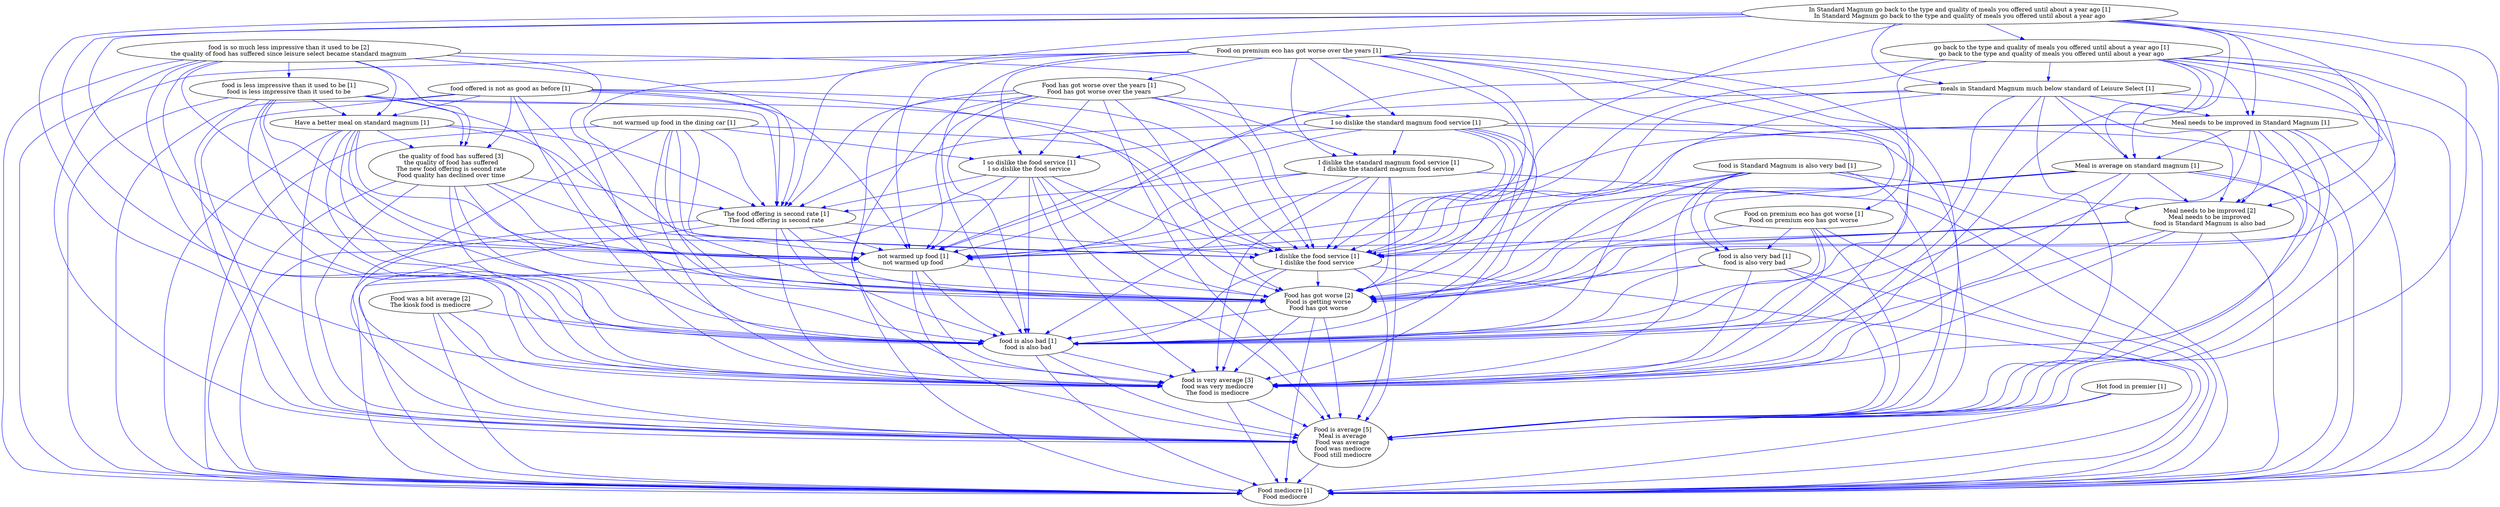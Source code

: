 digraph collapsedGraph {
"food is so much less impressive than it used to be [2]\nthe quality of food has suffered since leisure select became standard magnum""food is very average [3]\nfood was very mediocre\nThe food is mediocre""Meal needs to be improved [2]\nMeal needs to be improved\nfood is Standard Magnum is also bad""Food has got worse [2]\nFood is getting worse\nFood has got worse""Food is average [5]\nMeal is average\nFood was average\nfood was mediocre\nFood still mediocre""Food was a bit average [2]\nThe kiosk food is mediocre""the quality of food has suffered [3]\nthe quality of food has suffered\nThe new food offering is second rate\nFood quality has declined over time""Food mediocre [1]\nFood mediocre""Food on premium eco has got worse over the years [1]""Food on premium eco has got worse [1]\nFood on premium eco has got worse""Food has got worse over the years [1]\nFood has got worse over the years""Have a better meal on standard magnum [1]""Hot food in premier [1]""I so dislike the standard magnum food service [1]""I dislike the standard magnum food service [1]\nI dislike the standard magnum food service""I dislike the food service [1]\nI dislike the food service""I so dislike the food service [1]\nI so dislike the food service""In Standard Magnum go back to the type and quality of meals you offered until about a year ago [1]\nIn Standard Magnum go back to the type and quality of meals you offered until about a year ago""go back to the type and quality of meals you offered until about a year ago [1]\ngo back to the type and quality of meals you offered until about a year ago""Meal is average on standard magnum [1]""Meal needs to be improved in Standard Magnum [1]""The food offering is second rate [1]\nThe food offering is second rate""food is Standard Magnum is also very bad [1]""food is also bad [1]\nfood is also bad""food is also very bad [1]\nfood is also very bad""food is less impressive than it used to be [1]\nfood is less impressive than it used to be""food offered is not as good as before [1]""meals in Standard Magnum much below standard of Leisure Select [1]""not warmed up food in the dining car [1]""not warmed up food [1]\nnot warmed up food""food is Standard Magnum is also very bad [1]" -> "Food is average [5]\nMeal is average\nFood was average\nfood was mediocre\nFood still mediocre" [color=blue]
"food is Standard Magnum is also very bad [1]" -> "I dislike the food service [1]\nI dislike the food service" [color=blue]
"food is Standard Magnum is also very bad [1]" -> "Food mediocre [1]\nFood mediocre" [color=blue]
"food is Standard Magnum is also very bad [1]" -> "food is very average [3]\nfood was very mediocre\nThe food is mediocre" [color=blue]
"Meal needs to be improved [2]\nMeal needs to be improved\nfood is Standard Magnum is also bad" -> "food is very average [3]\nfood was very mediocre\nThe food is mediocre" [color=blue]
"the quality of food has suffered [3]\nthe quality of food has suffered\nThe new food offering is second rate\nFood quality has declined over time" -> "food is very average [3]\nfood was very mediocre\nThe food is mediocre" [color=blue]
"the quality of food has suffered [3]\nthe quality of food has suffered\nThe new food offering is second rate\nFood quality has declined over time" -> "The food offering is second rate [1]\nThe food offering is second rate" [color=blue]
"food is Standard Magnum is also very bad [1]" -> "Food has got worse [2]\nFood is getting worse\nFood has got worse" [color=blue]
"Food has got worse [2]\nFood is getting worse\nFood has got worse" -> "Food mediocre [1]\nFood mediocre" [color=blue]
"Food has got worse [2]\nFood is getting worse\nFood has got worse" -> "food is also bad [1]\nfood is also bad" [color=blue]
"The food offering is second rate [1]\nThe food offering is second rate" -> "food is also bad [1]\nfood is also bad" [color=blue]
"food is Standard Magnum is also very bad [1]" -> "Meal needs to be improved [2]\nMeal needs to be improved\nfood is Standard Magnum is also bad" [color=blue]
"The food offering is second rate [1]\nThe food offering is second rate" -> "Food mediocre [1]\nFood mediocre" [color=blue]
"food is so much less impressive than it used to be [2]\nthe quality of food has suffered since leisure select became standard magnum" -> "Food has got worse [2]\nFood is getting worse\nFood has got worse" [color=blue]
"go back to the type and quality of meals you offered until about a year ago [1]\ngo back to the type and quality of meals you offered until about a year ago" -> "Meal needs to be improved [2]\nMeal needs to be improved\nfood is Standard Magnum is also bad" [color=blue]
"The food offering is second rate [1]\nThe food offering is second rate" -> "I dislike the food service [1]\nI dislike the food service" [color=blue]
"food is so much less impressive than it used to be [2]\nthe quality of food has suffered since leisure select became standard magnum" -> "The food offering is second rate [1]\nThe food offering is second rate" [color=blue]
"go back to the type and quality of meals you offered until about a year ago [1]\ngo back to the type and quality of meals you offered until about a year ago" -> "meals in Standard Magnum much below standard of Leisure Select [1]" [color=blue]
"The food offering is second rate [1]\nThe food offering is second rate" -> "Food is average [5]\nMeal is average\nFood was average\nfood was mediocre\nFood still mediocre" [color=blue]
"The food offering is second rate [1]\nThe food offering is second rate" -> "Food has got worse [2]\nFood is getting worse\nFood has got worse" [color=blue]
"food is also bad [1]\nfood is also bad" -> "food is very average [3]\nfood was very mediocre\nThe food is mediocre" [color=blue]
"not warmed up food in the dining car [1]" -> "Food is average [5]\nMeal is average\nFood was average\nfood was mediocre\nFood still mediocre" [color=blue]
"Meal needs to be improved [2]\nMeal needs to be improved\nfood is Standard Magnum is also bad" -> "not warmed up food [1]\nnot warmed up food" [color=blue]
"food is so much less impressive than it used to be [2]\nthe quality of food has suffered since leisure select became standard magnum" -> "not warmed up food [1]\nnot warmed up food" [color=blue]
"not warmed up food [1]\nnot warmed up food" -> "Food is average [5]\nMeal is average\nFood was average\nfood was mediocre\nFood still mediocre" [color=blue]
"food is so much less impressive than it used to be [2]\nthe quality of food has suffered since leisure select became standard magnum" -> "food is very average [3]\nfood was very mediocre\nThe food is mediocre" [color=blue]
"go back to the type and quality of meals you offered until about a year ago [1]\ngo back to the type and quality of meals you offered until about a year ago" -> "Meal is average on standard magnum [1]" [color=blue]
"In Standard Magnum go back to the type and quality of meals you offered until about a year ago [1]\nIn Standard Magnum go back to the type and quality of meals you offered until about a year ago" -> "Food is average [5]\nMeal is average\nFood was average\nfood was mediocre\nFood still mediocre" [color=blue]
"In Standard Magnum go back to the type and quality of meals you offered until about a year ago [1]\nIn Standard Magnum go back to the type and quality of meals you offered until about a year ago" -> "Meal needs to be improved in Standard Magnum [1]" [color=blue]
"In Standard Magnum go back to the type and quality of meals you offered until about a year ago [1]\nIn Standard Magnum go back to the type and quality of meals you offered until about a year ago" -> "Food mediocre [1]\nFood mediocre" [color=blue]
"In Standard Magnum go back to the type and quality of meals you offered until about a year ago [1]\nIn Standard Magnum go back to the type and quality of meals you offered until about a year ago" -> "I dislike the food service [1]\nI dislike the food service" [color=blue]
"In Standard Magnum go back to the type and quality of meals you offered until about a year ago [1]\nIn Standard Magnum go back to the type and quality of meals you offered until about a year ago" -> "food is also bad [1]\nfood is also bad" [color=blue]
"In Standard Magnum go back to the type and quality of meals you offered until about a year ago [1]\nIn Standard Magnum go back to the type and quality of meals you offered until about a year ago" -> "Food has got worse [2]\nFood is getting worse\nFood has got worse" [color=blue]
"go back to the type and quality of meals you offered until about a year ago [1]\ngo back to the type and quality of meals you offered until about a year ago" -> "Meal needs to be improved in Standard Magnum [1]" [color=blue]
"go back to the type and quality of meals you offered until about a year ago [1]\ngo back to the type and quality of meals you offered until about a year ago" -> "Food is average [5]\nMeal is average\nFood was average\nfood was mediocre\nFood still mediocre" [color=blue]
"go back to the type and quality of meals you offered until about a year ago [1]\ngo back to the type and quality of meals you offered until about a year ago" -> "Food has got worse [2]\nFood is getting worse\nFood has got worse" [color=blue]
"go back to the type and quality of meals you offered until about a year ago [1]\ngo back to the type and quality of meals you offered until about a year ago" -> "food is also bad [1]\nfood is also bad" [color=blue]
"Food on premium eco has got worse over the years [1]" -> "I dislike the food service [1]\nI dislike the food service" [color=blue]
"Food on premium eco has got worse over the years [1]" -> "Food mediocre [1]\nFood mediocre" [color=blue]
"go back to the type and quality of meals you offered until about a year ago [1]\ngo back to the type and quality of meals you offered until about a year ago" -> "I dislike the food service [1]\nI dislike the food service" [color=blue]
"go back to the type and quality of meals you offered until about a year ago [1]\ngo back to the type and quality of meals you offered until about a year ago" -> "Food mediocre [1]\nFood mediocre" [color=blue]
"Food on premium eco has got worse over the years [1]" -> "food is also bad [1]\nfood is also bad" [color=blue]
"not warmed up food [1]\nnot warmed up food" -> "Food has got worse [2]\nFood is getting worse\nFood has got worse" [color=blue]
"In Standard Magnum go back to the type and quality of meals you offered until about a year ago [1]\nIn Standard Magnum go back to the type and quality of meals you offered until about a year ago" -> "meals in Standard Magnum much below standard of Leisure Select [1]" [color=blue]
"In Standard Magnum go back to the type and quality of meals you offered until about a year ago [1]\nIn Standard Magnum go back to the type and quality of meals you offered until about a year ago" -> "Meal needs to be improved [2]\nMeal needs to be improved\nfood is Standard Magnum is also bad" [color=blue]
"not warmed up food [1]\nnot warmed up food" -> "Food mediocre [1]\nFood mediocre" [color=blue]
"Food has got worse [2]\nFood is getting worse\nFood has got worse" -> "food is very average [3]\nfood was very mediocre\nThe food is mediocre" [color=blue]
"Food is average [5]\nMeal is average\nFood was average\nfood was mediocre\nFood still mediocre" -> "Food mediocre [1]\nFood mediocre" [color=blue]
"Food has got worse [2]\nFood is getting worse\nFood has got worse" -> "Food is average [5]\nMeal is average\nFood was average\nfood was mediocre\nFood still mediocre" [color=blue]
"I so dislike the food service [1]\nI so dislike the food service" -> "Food has got worse [2]\nFood is getting worse\nFood has got worse" [color=blue]
"I so dislike the food service [1]\nI so dislike the food service" -> "The food offering is second rate [1]\nThe food offering is second rate" [color=blue]
"I so dislike the food service [1]\nI so dislike the food service" -> "food is very average [3]\nfood was very mediocre\nThe food is mediocre" [color=blue]
"I so dislike the food service [1]\nI so dislike the food service" -> "not warmed up food [1]\nnot warmed up food" [color=blue]
"Food on premium eco has got worse [1]\nFood on premium eco has got worse" -> "food is also bad [1]\nfood is also bad" [color=blue]
"go back to the type and quality of meals you offered until about a year ago [1]\ngo back to the type and quality of meals you offered until about a year ago" -> "food is very average [3]\nfood was very mediocre\nThe food is mediocre" [color=blue]
"go back to the type and quality of meals you offered until about a year ago [1]\ngo back to the type and quality of meals you offered until about a year ago" -> "not warmed up food [1]\nnot warmed up food" [color=blue]
"Food on premium eco has got worse [1]\nFood on premium eco has got worse" -> "Food mediocre [1]\nFood mediocre" [color=blue]
"Food on premium eco has got worse [1]\nFood on premium eco has got worse" -> "food is very average [3]\nfood was very mediocre\nThe food is mediocre" [color=blue]
"Food on premium eco has got worse [1]\nFood on premium eco has got worse" -> "Food has got worse [2]\nFood is getting worse\nFood has got worse" [color=blue]
"Food on premium eco has got worse [1]\nFood on premium eco has got worse" -> "food is also very bad [1]\nfood is also very bad" [color=blue]
"I so dislike the food service [1]\nI so dislike the food service" -> "Food is average [5]\nMeal is average\nFood was average\nfood was mediocre\nFood still mediocre" [color=blue]
"I dislike the standard magnum food service [1]\nI dislike the standard magnum food service" -> "Food mediocre [1]\nFood mediocre" [color=blue]
"I dislike the standard magnum food service [1]\nI dislike the standard magnum food service" -> "Food has got worse [2]\nFood is getting worse\nFood has got worse" [color=blue]
"I dislike the standard magnum food service [1]\nI dislike the standard magnum food service" -> "food is also bad [1]\nfood is also bad" [color=blue]
"food offered is not as good as before [1]" -> "Food is average [5]\nMeal is average\nFood was average\nfood was mediocre\nFood still mediocre" [color=blue]
"food offered is not as good as before [1]" -> "Have a better meal on standard magnum [1]" [color=blue]
"food offered is not as good as before [1]" -> "Food has got worse [2]\nFood is getting worse\nFood has got worse" [color=blue]
"food offered is not as good as before [1]" -> "food is also bad [1]\nfood is also bad" [color=blue]
"Food on premium eco has got worse over the years [1]" -> "I so dislike the standard magnum food service [1]" [color=blue]
"Food on premium eco has got worse [1]\nFood on premium eco has got worse" -> "Food is average [5]\nMeal is average\nFood was average\nfood was mediocre\nFood still mediocre" [color=blue]
"food offered is not as good as before [1]" -> "I dislike the food service [1]\nI dislike the food service" [color=blue]
"food offered is not as good as before [1]" -> "Food mediocre [1]\nFood mediocre" [color=blue]
"food offered is not as good as before [1]" -> "food is very average [3]\nfood was very mediocre\nThe food is mediocre" [color=blue]
"Meal is average on standard magnum [1]" -> "Food has got worse [2]\nFood is getting worse\nFood has got worse" [color=blue]
"Meal is average on standard magnum [1]" -> "food is very average [3]\nfood was very mediocre\nThe food is mediocre" [color=blue]
"In Standard Magnum go back to the type and quality of meals you offered until about a year ago [1]\nIn Standard Magnum go back to the type and quality of meals you offered until about a year ago" -> "Meal is average on standard magnum [1]" [color=blue]
"Meal is average on standard magnum [1]" -> "not warmed up food [1]\nnot warmed up food" [color=blue]
"Food on premium eco has got worse over the years [1]" -> "Food is average [5]\nMeal is average\nFood was average\nfood was mediocre\nFood still mediocre" [color=blue]
"I dislike the standard magnum food service [1]\nI dislike the standard magnum food service" -> "Food is average [5]\nMeal is average\nFood was average\nfood was mediocre\nFood still mediocre" [color=blue]
"food is less impressive than it used to be [1]\nfood is less impressive than it used to be" -> "food is also bad [1]\nfood is also bad" [color=blue]
"food is less impressive than it used to be [1]\nfood is less impressive than it used to be" -> "Have a better meal on standard magnum [1]" [color=blue]
"food is less impressive than it used to be [1]\nfood is less impressive than it used to be" -> "I dislike the food service [1]\nI dislike the food service" [color=blue]
"food is less impressive than it used to be [1]\nfood is less impressive than it used to be" -> "Food mediocre [1]\nFood mediocre" [color=blue]
"food is less impressive than it used to be [1]\nfood is less impressive than it used to be" -> "Food is average [5]\nMeal is average\nFood was average\nfood was mediocre\nFood still mediocre" [color=blue]
"food is less impressive than it used to be [1]\nfood is less impressive than it used to be" -> "food is very average [3]\nfood was very mediocre\nThe food is mediocre" [color=blue]
"food is less impressive than it used to be [1]\nfood is less impressive than it used to be" -> "not warmed up food [1]\nnot warmed up food" [color=blue]
"not warmed up food in the dining car [1]" -> "food is also bad [1]\nfood is also bad" [color=blue]
"not warmed up food in the dining car [1]" -> "Food has got worse [2]\nFood is getting worse\nFood has got worse" [color=blue]
"not warmed up food in the dining car [1]" -> "I dislike the food service [1]\nI dislike the food service" [color=blue]
"not warmed up food in the dining car [1]" -> "Food mediocre [1]\nFood mediocre" [color=blue]
"food is less impressive than it used to be [1]\nfood is less impressive than it used to be" -> "the quality of food has suffered [3]\nthe quality of food has suffered\nThe new food offering is second rate\nFood quality has declined over time" [color=blue]
"food is less impressive than it used to be [1]\nfood is less impressive than it used to be" -> "The food offering is second rate [1]\nThe food offering is second rate" [color=blue]
"food is less impressive than it used to be [1]\nfood is less impressive than it used to be" -> "Food has got worse [2]\nFood is getting worse\nFood has got worse" [color=blue]
"In Standard Magnum go back to the type and quality of meals you offered until about a year ago [1]\nIn Standard Magnum go back to the type and quality of meals you offered until about a year ago" -> "not warmed up food [1]\nnot warmed up food" [color=blue]
"In Standard Magnum go back to the type and quality of meals you offered until about a year ago [1]\nIn Standard Magnum go back to the type and quality of meals you offered until about a year ago" -> "food is very average [3]\nfood was very mediocre\nThe food is mediocre" [color=blue]
"I so dislike the food service [1]\nI so dislike the food service" -> "food is also bad [1]\nfood is also bad" [color=blue]
"I so dislike the food service [1]\nI so dislike the food service" -> "Food mediocre [1]\nFood mediocre" [color=blue]
"I so dislike the standard magnum food service [1]" -> "Food is average [5]\nMeal is average\nFood was average\nfood was mediocre\nFood still mediocre" [color=blue]
"Meal needs to be improved [2]\nMeal needs to be improved\nfood is Standard Magnum is also bad" -> "food is also bad [1]\nfood is also bad" [color=blue]
"I so dislike the standard magnum food service [1]" -> "not warmed up food [1]\nnot warmed up food" [color=blue]
"Meal needs to be improved [2]\nMeal needs to be improved\nfood is Standard Magnum is also bad" -> "Food is average [5]\nMeal is average\nFood was average\nfood was mediocre\nFood still mediocre" [color=blue]
"Meal needs to be improved [2]\nMeal needs to be improved\nfood is Standard Magnum is also bad" -> "I dislike the food service [1]\nI dislike the food service" [color=blue]
"Meal needs to be improved [2]\nMeal needs to be improved\nfood is Standard Magnum is also bad" -> "Food mediocre [1]\nFood mediocre" [color=blue]
"Meal needs to be improved in Standard Magnum [1]" -> "Meal needs to be improved [2]\nMeal needs to be improved\nfood is Standard Magnum is also bad" [color=blue]
"food is Standard Magnum is also very bad [1]" -> "not warmed up food [1]\nnot warmed up food" [color=blue]
"Have a better meal on standard magnum [1]" -> "Food is average [5]\nMeal is average\nFood was average\nfood was mediocre\nFood still mediocre" [color=blue]
"Meal needs to be improved in Standard Magnum [1]" -> "Food is average [5]\nMeal is average\nFood was average\nfood was mediocre\nFood still mediocre" [color=blue]
"Meal is average on standard magnum [1]" -> "food is also bad [1]\nfood is also bad" [color=blue]
"Meal needs to be improved in Standard Magnum [1]" -> "Food has got worse [2]\nFood is getting worse\nFood has got worse" [color=blue]
"food is very average [3]\nfood was very mediocre\nThe food is mediocre" -> "Food mediocre [1]\nFood mediocre" [color=blue]
"Meal needs to be improved in Standard Magnum [1]" -> "food is also bad [1]\nfood is also bad" [color=blue]
"Have a better meal on standard magnum [1]" -> "Food mediocre [1]\nFood mediocre" [color=blue]
"Have a better meal on standard magnum [1]" -> "I dislike the food service [1]\nI dislike the food service" [color=blue]
"Have a better meal on standard magnum [1]" -> "food is very average [3]\nfood was very mediocre\nThe food is mediocre" [color=blue]
"food is also very bad [1]\nfood is also very bad" -> "Food is average [5]\nMeal is average\nFood was average\nfood was mediocre\nFood still mediocre" [color=blue]
"Meal needs to be improved in Standard Magnum [1]" -> "Food mediocre [1]\nFood mediocre" [color=blue]
"Meal needs to be improved in Standard Magnum [1]" -> "food is very average [3]\nfood was very mediocre\nThe food is mediocre" [color=blue]
"Meal needs to be improved in Standard Magnum [1]" -> "I dislike the food service [1]\nI dislike the food service" [color=blue]
"Have a better meal on standard magnum [1]" -> "food is also bad [1]\nfood is also bad" [color=blue]
"food is also bad [1]\nfood is also bad" -> "Food mediocre [1]\nFood mediocre" [color=blue]
"Meal is average on standard magnum [1]" -> "I dislike the food service [1]\nI dislike the food service" [color=blue]
"Meal is average on standard magnum [1]" -> "Food mediocre [1]\nFood mediocre" [color=blue]
"Meal is average on standard magnum [1]" -> "Food is average [5]\nMeal is average\nFood was average\nfood was mediocre\nFood still mediocre" [color=blue]
"Meal is average on standard magnum [1]" -> "Meal needs to be improved [2]\nMeal needs to be improved\nfood is Standard Magnum is also bad" [color=blue]
"Meal needs to be improved in Standard Magnum [1]" -> "Meal is average on standard magnum [1]" [color=blue]
"I so dislike the standard magnum food service [1]" -> "food is very average [3]\nfood was very mediocre\nThe food is mediocre" [color=blue]
"I dislike the food service [1]\nI dislike the food service" -> "Food is average [5]\nMeal is average\nFood was average\nfood was mediocre\nFood still mediocre" [color=blue]
"Have a better meal on standard magnum [1]" -> "the quality of food has suffered [3]\nthe quality of food has suffered\nThe new food offering is second rate\nFood quality has declined over time" [color=blue]
"I so dislike the standard magnum food service [1]" -> "The food offering is second rate [1]\nThe food offering is second rate" [color=blue]
"I so dislike the standard magnum food service [1]" -> "Food has got worse [2]\nFood is getting worse\nFood has got worse" [color=blue]
"Hot food in premier [1]" -> "Food is average [5]\nMeal is average\nFood was average\nfood was mediocre\nFood still mediocre" [color=blue]
"food is so much less impressive than it used to be [2]\nthe quality of food has suffered since leisure select became standard magnum" -> "food is less impressive than it used to be [1]\nfood is less impressive than it used to be" [color=blue]
"not warmed up food in the dining car [1]" -> "I so dislike the food service [1]\nI so dislike the food service" [color=blue]
"not warmed up food in the dining car [1]" -> "The food offering is second rate [1]\nThe food offering is second rate" [color=blue]
"not warmed up food in the dining car [1]" -> "food is very average [3]\nfood was very mediocre\nThe food is mediocre" [color=blue]
"food offered is not as good as before [1]" -> "the quality of food has suffered [3]\nthe quality of food has suffered\nThe new food offering is second rate\nFood quality has declined over time" [color=blue]
"the quality of food has suffered [3]\nthe quality of food has suffered\nThe new food offering is second rate\nFood quality has declined over time" -> "not warmed up food [1]\nnot warmed up food" [color=blue]
"food is very average [3]\nfood was very mediocre\nThe food is mediocre" -> "Food is average [5]\nMeal is average\nFood was average\nfood was mediocre\nFood still mediocre" [color=blue]
"I dislike the food service [1]\nI dislike the food service" -> "Food has got worse [2]\nFood is getting worse\nFood has got worse" [color=blue]
"the quality of food has suffered [3]\nthe quality of food has suffered\nThe new food offering is second rate\nFood quality has declined over time" -> "Food has got worse [2]\nFood is getting worse\nFood has got worse" [color=blue]
"Hot food in premier [1]" -> "Food mediocre [1]\nFood mediocre" [color=blue]
"The food offering is second rate [1]\nThe food offering is second rate" -> "food is very average [3]\nfood was very mediocre\nThe food is mediocre" [color=blue]
"I so dislike the standard magnum food service [1]" -> "Food mediocre [1]\nFood mediocre" [color=blue]
"I so dislike the standard magnum food service [1]" -> "food is also bad [1]\nfood is also bad" [color=blue]
"The food offering is second rate [1]\nThe food offering is second rate" -> "not warmed up food [1]\nnot warmed up food" [color=blue]
"Meal needs to be improved in Standard Magnum [1]" -> "not warmed up food [1]\nnot warmed up food" [color=blue]
"Food was a bit average [2]\nThe kiosk food is mediocre" -> "food is very average [3]\nfood was very mediocre\nThe food is mediocre" [color=blue]
"meals in Standard Magnum much below standard of Leisure Select [1]" -> "Food mediocre [1]\nFood mediocre" [color=blue]
"meals in Standard Magnum much below standard of Leisure Select [1]" -> "I dislike the food service [1]\nI dislike the food service" [color=blue]
"meals in Standard Magnum much below standard of Leisure Select [1]" -> "Meal needs to be improved in Standard Magnum [1]" [color=blue]
"meals in Standard Magnum much below standard of Leisure Select [1]" -> "food is very average [3]\nfood was very mediocre\nThe food is mediocre" [color=blue]
"meals in Standard Magnum much below standard of Leisure Select [1]" -> "Food is average [5]\nMeal is average\nFood was average\nfood was mediocre\nFood still mediocre" [color=blue]
"the quality of food has suffered [3]\nthe quality of food has suffered\nThe new food offering is second rate\nFood quality has declined over time" -> "Food is average [5]\nMeal is average\nFood was average\nfood was mediocre\nFood still mediocre" [color=blue]
"Food has got worse over the years [1]\nFood has got worse over the years" -> "not warmed up food [1]\nnot warmed up food" [color=blue]
"Food has got worse over the years [1]\nFood has got worse over the years" -> "food is very average [3]\nfood was very mediocre\nThe food is mediocre" [color=blue]
"Meal needs to be improved [2]\nMeal needs to be improved\nfood is Standard Magnum is also bad" -> "Food has got worse [2]\nFood is getting worse\nFood has got worse" [color=blue]
"Food has got worse over the years [1]\nFood has got worse over the years" -> "I dislike the food service [1]\nI dislike the food service" [color=blue]
"Food has got worse over the years [1]\nFood has got worse over the years" -> "Food mediocre [1]\nFood mediocre" [color=blue]
"food is so much less impressive than it used to be [2]\nthe quality of food has suffered since leisure select became standard magnum" -> "the quality of food has suffered [3]\nthe quality of food has suffered\nThe new food offering is second rate\nFood quality has declined over time" [color=blue]
"meals in Standard Magnum much below standard of Leisure Select [1]" -> "Food has got worse [2]\nFood is getting worse\nFood has got worse" [color=blue]
"meals in Standard Magnum much below standard of Leisure Select [1]" -> "food is also bad [1]\nfood is also bad" [color=blue]
"Food has got worse over the years [1]\nFood has got worse over the years" -> "food is also bad [1]\nfood is also bad" [color=blue]
"I dislike the standard magnum food service [1]\nI dislike the standard magnum food service" -> "not warmed up food [1]\nnot warmed up food" [color=blue]
"I dislike the standard magnum food service [1]\nI dislike the standard magnum food service" -> "food is very average [3]\nfood was very mediocre\nThe food is mediocre" [color=blue]
"food is so much less impressive than it used to be [2]\nthe quality of food has suffered since leisure select became standard magnum" -> "Food is average [5]\nMeal is average\nFood was average\nfood was mediocre\nFood still mediocre" [color=blue]
"food is so much less impressive than it used to be [2]\nthe quality of food has suffered since leisure select became standard magnum" -> "Have a better meal on standard magnum [1]" [color=blue]
"food is so much less impressive than it used to be [2]\nthe quality of food has suffered since leisure select became standard magnum" -> "I dislike the food service [1]\nI dislike the food service" [color=blue]
"food is so much less impressive than it used to be [2]\nthe quality of food has suffered since leisure select became standard magnum" -> "Food mediocre [1]\nFood mediocre" [color=blue]
"meals in Standard Magnum much below standard of Leisure Select [1]" -> "Meal needs to be improved [2]\nMeal needs to be improved\nfood is Standard Magnum is also bad" [color=blue]
"food is so much less impressive than it used to be [2]\nthe quality of food has suffered since leisure select became standard magnum" -> "food is also bad [1]\nfood is also bad" [color=blue]
"Have a better meal on standard magnum [1]" -> "The food offering is second rate [1]\nThe food offering is second rate" [color=blue]
"the quality of food has suffered [3]\nthe quality of food has suffered\nThe new food offering is second rate\nFood quality has declined over time" -> "food is also bad [1]\nfood is also bad" [color=blue]
"the quality of food has suffered [3]\nthe quality of food has suffered\nThe new food offering is second rate\nFood quality has declined over time" -> "I dislike the food service [1]\nI dislike the food service" [color=blue]
"Have a better meal on standard magnum [1]" -> "not warmed up food [1]\nnot warmed up food" [color=blue]
"the quality of food has suffered [3]\nthe quality of food has suffered\nThe new food offering is second rate\nFood quality has declined over time" -> "Food mediocre [1]\nFood mediocre" [color=blue]
"Have a better meal on standard magnum [1]" -> "Food has got worse [2]\nFood is getting worse\nFood has got worse" [color=blue]
"Food was a bit average [2]\nThe kiosk food is mediocre" -> "Food mediocre [1]\nFood mediocre" [color=blue]
"Food on premium eco has got worse over the years [1]" -> "food is very average [3]\nfood was very mediocre\nThe food is mediocre" [color=blue]
"Food on premium eco has got worse over the years [1]" -> "not warmed up food [1]\nnot warmed up food" [color=blue]
"I dislike the standard magnum food service [1]\nI dislike the standard magnum food service" -> "The food offering is second rate [1]\nThe food offering is second rate" [color=blue]
"Food was a bit average [2]\nThe kiosk food is mediocre" -> "Food is average [5]\nMeal is average\nFood was average\nfood was mediocre\nFood still mediocre" [color=blue]
"Food on premium eco has got worse over the years [1]" -> "Food has got worse [2]\nFood is getting worse\nFood has got worse" [color=blue]
"Food on premium eco has got worse over the years [1]" -> "I so dislike the food service [1]\nI so dislike the food service" [color=blue]
"Food on premium eco has got worse over the years [1]" -> "The food offering is second rate [1]\nThe food offering is second rate" [color=blue]
"meals in Standard Magnum much below standard of Leisure Select [1]" -> "Meal is average on standard magnum [1]" [color=blue]
"food is also bad [1]\nfood is also bad" -> "Food is average [5]\nMeal is average\nFood was average\nfood was mediocre\nFood still mediocre" [color=blue]
"food is also very bad [1]\nfood is also very bad" -> "food is very average [3]\nfood was very mediocre\nThe food is mediocre" [color=blue]
"food is also very bad [1]\nfood is also very bad" -> "Food mediocre [1]\nFood mediocre" [color=blue]
"food is also very bad [1]\nfood is also very bad" -> "Food has got worse [2]\nFood is getting worse\nFood has got worse" [color=blue]
"I dislike the food service [1]\nI dislike the food service" -> "Food mediocre [1]\nFood mediocre" [color=blue]
"meals in Standard Magnum much below standard of Leisure Select [1]" -> "not warmed up food [1]\nnot warmed up food" [color=blue]
"Food has got worse over the years [1]\nFood has got worse over the years" -> "Food is average [5]\nMeal is average\nFood was average\nfood was mediocre\nFood still mediocre" [color=blue]
"Food was a bit average [2]\nThe kiosk food is mediocre" -> "food is also bad [1]\nfood is also bad" [color=blue]
"food offered is not as good as before [1]" -> "not warmed up food [1]\nnot warmed up food" [color=blue]
"food offered is not as good as before [1]" -> "The food offering is second rate [1]\nThe food offering is second rate" [color=blue]
"Food has got worse over the years [1]\nFood has got worse over the years" -> "I so dislike the standard magnum food service [1]" [color=blue]
"Food has got worse over the years [1]\nFood has got worse over the years" -> "Food has got worse [2]\nFood is getting worse\nFood has got worse" [color=blue]
"Food has got worse over the years [1]\nFood has got worse over the years" -> "The food offering is second rate [1]\nThe food offering is second rate" [color=blue]
"Food has got worse over the years [1]\nFood has got worse over the years" -> "I so dislike the food service [1]\nI so dislike the food service" [color=blue]
"Food on premium eco has got worse over the years [1]" -> "Food on premium eco has got worse [1]\nFood on premium eco has got worse" [color=blue]
"Food on premium eco has got worse over the years [1]" -> "Food has got worse over the years [1]\nFood has got worse over the years" [color=blue]
"I so dislike the standard magnum food service [1]" -> "I dislike the standard magnum food service [1]\nI dislike the standard magnum food service" [color=blue]
"I dislike the standard magnum food service [1]\nI dislike the standard magnum food service" -> "I dislike the food service [1]\nI dislike the food service" [color=blue]
"I so dislike the standard magnum food service [1]" -> "I so dislike the food service [1]\nI so dislike the food service" [color=blue]
"I so dislike the food service [1]\nI so dislike the food service" -> "I dislike the food service [1]\nI dislike the food service" [color=blue]
"I so dislike the standard magnum food service [1]" -> "I dislike the food service [1]\nI dislike the food service" [color=blue]
"In Standard Magnum go back to the type and quality of meals you offered until about a year ago [1]\nIn Standard Magnum go back to the type and quality of meals you offered until about a year ago" -> "go back to the type and quality of meals you offered until about a year ago [1]\ngo back to the type and quality of meals you offered until about a year ago" [color=blue]
"food is Standard Magnum is also very bad [1]" -> "food is also very bad [1]\nfood is also very bad" [color=blue]
"food is also very bad [1]\nfood is also very bad" -> "food is also bad [1]\nfood is also bad" [color=blue]
"food is Standard Magnum is also very bad [1]" -> "food is also bad [1]\nfood is also bad" [color=blue]
"not warmed up food in the dining car [1]" -> "not warmed up food [1]\nnot warmed up food" [color=blue]
"Food on premium eco has got worse over the years [1]" -> "food is also very bad [1]\nfood is also very bad" [color=blue]
"Food on premium eco has got worse over the years [1]" -> "I dislike the standard magnum food service [1]\nI dislike the standard magnum food service" [color=blue]
"Food has got worse over the years [1]\nFood has got worse over the years" -> "I dislike the standard magnum food service [1]\nI dislike the standard magnum food service" [color=blue]
"I dislike the food service [1]\nI dislike the food service" -> "food is very average [3]\nfood was very mediocre\nThe food is mediocre" [color=blue]
"I dislike the food service [1]\nI dislike the food service" -> "food is also bad [1]\nfood is also bad" [color=blue]
"not warmed up food [1]\nnot warmed up food" -> "food is very average [3]\nfood was very mediocre\nThe food is mediocre" [color=blue]
"not warmed up food [1]\nnot warmed up food" -> "food is also bad [1]\nfood is also bad" [color=blue]
}